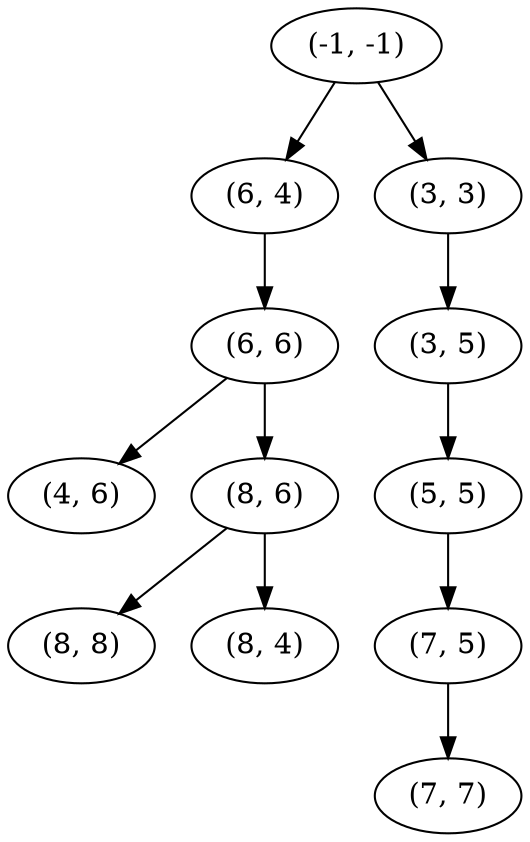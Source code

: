 strict digraph G {
"(6, 4)" [niveau=1];
"(4, 6)" [niveau=3];
"(6, 6)" [niveau=2];
"(5, 5)" [niveau=3];
"(3, 5)" [niveau=2];
"(8, 8)" [niveau=4];
"(7, 5)" [niveau=4];
"(-1, -1)" [niveau=0];
"(7, 7)" [niveau=5];
"(8, 6)" [niveau=3];
"(8, 4)" [niveau=4];
"(3, 3)" [niveau=1];
"(6, 4)" -> "(6, 6)";
"(6, 6)" -> "(8, 6)";
"(6, 6)" -> "(4, 6)";
"(5, 5)" -> "(7, 5)";
"(3, 5)" -> "(5, 5)";
"(7, 5)" -> "(7, 7)";
"(-1, -1)" -> "(6, 4)";
"(-1, -1)" -> "(3, 3)";
"(8, 6)" -> "(8, 8)";
"(8, 6)" -> "(8, 4)";
"(3, 3)" -> "(3, 5)";
}
